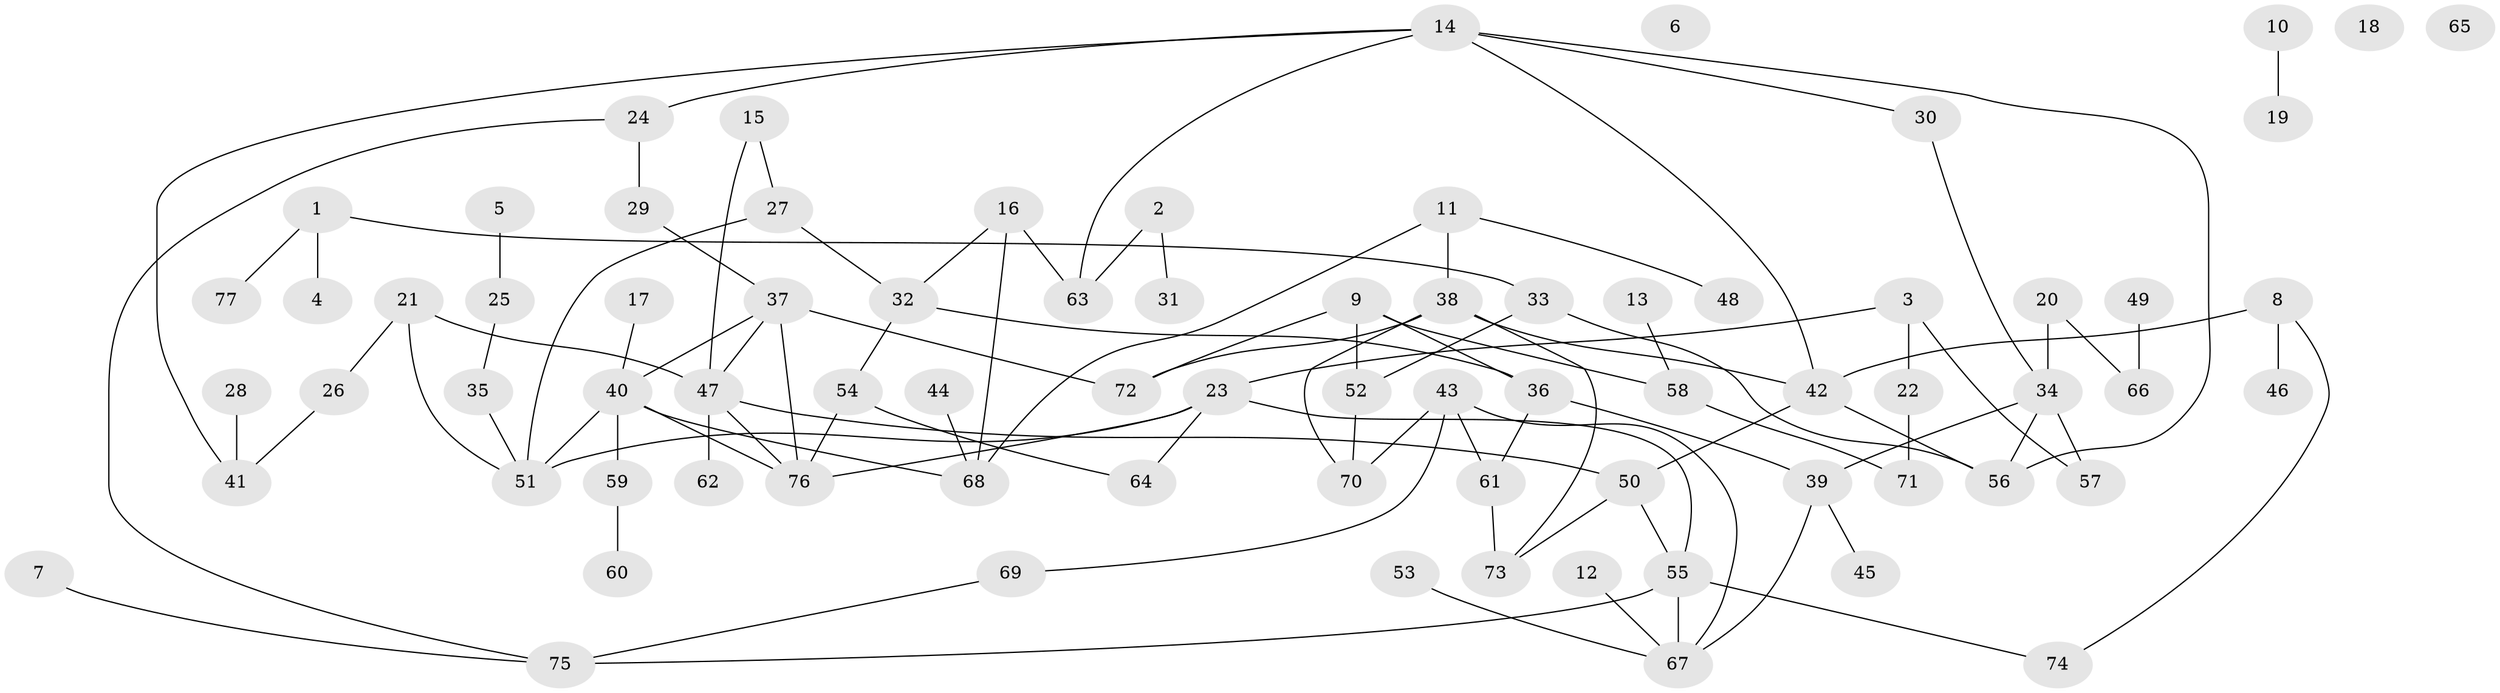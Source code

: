 // Generated by graph-tools (version 1.1) at 2025/33/03/09/25 02:33:50]
// undirected, 77 vertices, 102 edges
graph export_dot {
graph [start="1"]
  node [color=gray90,style=filled];
  1;
  2;
  3;
  4;
  5;
  6;
  7;
  8;
  9;
  10;
  11;
  12;
  13;
  14;
  15;
  16;
  17;
  18;
  19;
  20;
  21;
  22;
  23;
  24;
  25;
  26;
  27;
  28;
  29;
  30;
  31;
  32;
  33;
  34;
  35;
  36;
  37;
  38;
  39;
  40;
  41;
  42;
  43;
  44;
  45;
  46;
  47;
  48;
  49;
  50;
  51;
  52;
  53;
  54;
  55;
  56;
  57;
  58;
  59;
  60;
  61;
  62;
  63;
  64;
  65;
  66;
  67;
  68;
  69;
  70;
  71;
  72;
  73;
  74;
  75;
  76;
  77;
  1 -- 4;
  1 -- 33;
  1 -- 77;
  2 -- 31;
  2 -- 63;
  3 -- 22;
  3 -- 23;
  3 -- 57;
  5 -- 25;
  7 -- 75;
  8 -- 42;
  8 -- 46;
  8 -- 74;
  9 -- 36;
  9 -- 52;
  9 -- 58;
  9 -- 72;
  10 -- 19;
  11 -- 38;
  11 -- 48;
  11 -- 68;
  12 -- 67;
  13 -- 58;
  14 -- 24;
  14 -- 30;
  14 -- 41;
  14 -- 42;
  14 -- 56;
  14 -- 63;
  15 -- 27;
  15 -- 47;
  16 -- 32;
  16 -- 63;
  16 -- 68;
  17 -- 40;
  20 -- 34;
  20 -- 66;
  21 -- 26;
  21 -- 47;
  21 -- 51;
  22 -- 71;
  23 -- 51;
  23 -- 55;
  23 -- 64;
  23 -- 76;
  24 -- 29;
  24 -- 75;
  25 -- 35;
  26 -- 41;
  27 -- 32;
  27 -- 51;
  28 -- 41;
  29 -- 37;
  30 -- 34;
  32 -- 36;
  32 -- 54;
  33 -- 52;
  33 -- 56;
  34 -- 39;
  34 -- 56;
  34 -- 57;
  35 -- 51;
  36 -- 39;
  36 -- 61;
  37 -- 40;
  37 -- 47;
  37 -- 72;
  37 -- 76;
  38 -- 42;
  38 -- 70;
  38 -- 72;
  38 -- 73;
  39 -- 45;
  39 -- 67;
  40 -- 51;
  40 -- 59;
  40 -- 68;
  40 -- 76;
  42 -- 50;
  42 -- 56;
  43 -- 61;
  43 -- 67;
  43 -- 69;
  43 -- 70;
  44 -- 68;
  47 -- 50;
  47 -- 62;
  47 -- 76;
  49 -- 66;
  50 -- 55;
  50 -- 73;
  52 -- 70;
  53 -- 67;
  54 -- 64;
  54 -- 76;
  55 -- 67;
  55 -- 74;
  55 -- 75;
  58 -- 71;
  59 -- 60;
  61 -- 73;
  69 -- 75;
}
